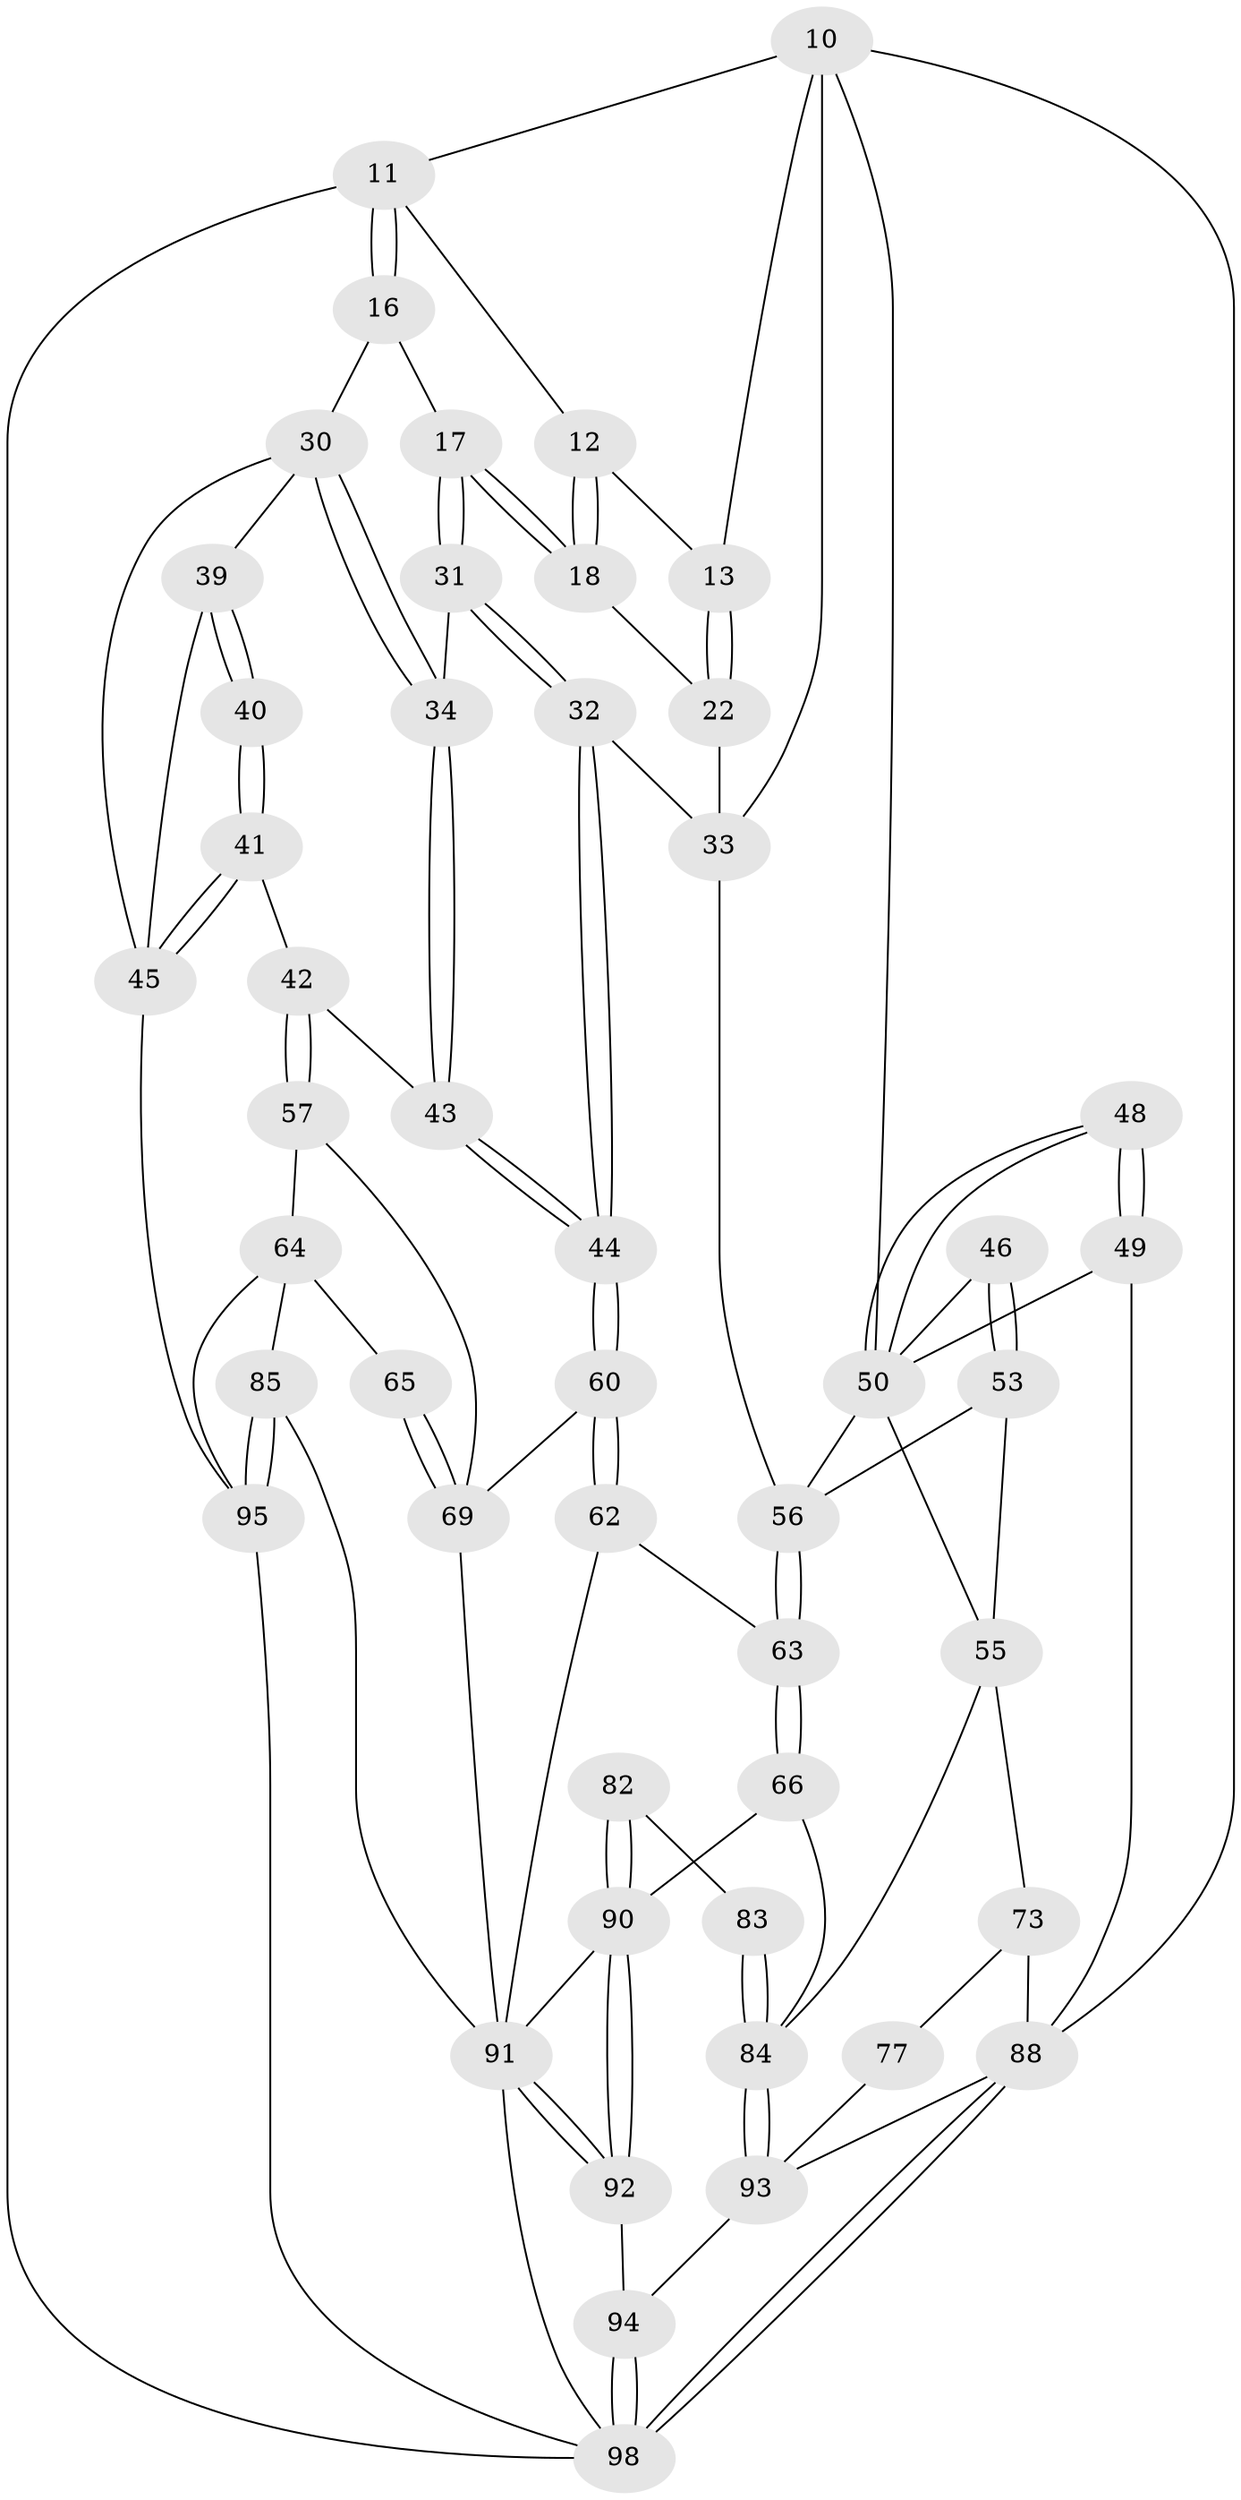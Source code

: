 // original degree distribution, {3: 0.02040816326530612, 4: 0.24489795918367346, 6: 0.22448979591836735, 5: 0.5102040816326531}
// Generated by graph-tools (version 1.1) at 2025/01/03/09/25 05:01:28]
// undirected, 49 vertices, 112 edges
graph export_dot {
graph [start="1"]
  node [color=gray90,style=filled];
  10 [pos="+0.17581730101582502+0.04846112355728295",super="+6+9+8+1"];
  11 [pos="+0.5437412241922216+0.09047822732130198",super="+3"];
  12 [pos="+0.46898098086304757+0.09773695279811401"];
  13 [pos="+0.43413851639576967+0.0911304444338042"];
  16 [pos="+0.5983016926520002+0.1473081739102288",super="+15"];
  17 [pos="+0.538320396850638+0.2199675017226537"];
  18 [pos="+0.5262270320777689+0.21490858544461558"];
  22 [pos="+0.4645548351167118+0.2176559519124603"];
  30 [pos="+0.7255319080894704+0.23257834225096596",super="+29"];
  31 [pos="+0.5512487764741455+0.265936329634046"];
  32 [pos="+0.5133777159331546+0.37777689635566986"];
  33 [pos="+0.4473489237686196+0.37327157040622727",super="+23"];
  34 [pos="+0.7210631053238064+0.24140945067685138"];
  39 [pos="+0.8161160133570404+0.2533391224146058",super="+38"];
  40 [pos="+0.8713112008920897+0.3652935260840229"];
  41 [pos="+0.8614512017323838+0.4032880095922005"];
  42 [pos="+0.7621003617868327+0.40953909842184166"];
  43 [pos="+0.703123451931201+0.3528154225051016"];
  44 [pos="+0.5638647496175964+0.41286965101248174"];
  45 [pos="+0.9282886943468007+0.4710988119426507",super="+37+20"];
  46 [pos="+0.23089874343193673+0.4134296000793666"];
  48 [pos="+0+0.41815591472456265"];
  49 [pos="+0+0.41939615405455893",super="+28"];
  50 [pos="+0.0558125948672077+0.49246179721094846",super="+47+36"];
  53 [pos="+0.2565952917463607+0.5013785814255516"];
  55 [pos="+0.084399796253169+0.51060160137168",super="+54"];
  56 [pos="+0.35122155624671636+0.49371700694063797",super="+35"];
  57 [pos="+0.7457525828837774+0.49709643160993977"];
  60 [pos="+0.576155673119557+0.4815600891487188"];
  62 [pos="+0.4277267188324359+0.5737943851360037"];
  63 [pos="+0.37887054884984583+0.5373434186808411"];
  64 [pos="+0.762051874505919+0.6405564462803813",super="+61"];
  65 [pos="+0.7396413333810824+0.6363037436621324"];
  66 [pos="+0.3174651721536039+0.6530606368771383"];
  69 [pos="+0.586578456245508+0.6574070136672509",super="+59+58"];
  73 [pos="+0.002643444589510168+0.6561459601217297",super="+72"];
  77 [pos="+0.1040834216814941+0.680723733706153"];
  82 [pos="+0.308824011552449+0.7971100044950873"];
  83 [pos="+0.2928698380135706+0.79615040322139"];
  84 [pos="+0.2366702467731382+0.8049078966569816",super="+75+68+67"];
  85 [pos="+0.6947385661526946+0.7995620815847455",super="+81"];
  88 [pos="+0+1",super="+5+87"];
  90 [pos="+0.39759533437181044+0.8407095499626268",super="+78+79"];
  91 [pos="+0.5670145705042587+1",super="+86+71"];
  92 [pos="+0.40530872621058894+0.8546793122443037"];
  93 [pos="+0.2066165156033459+0.8740839729697739",super="+89+76"];
  94 [pos="+0.21742336231070505+0.956254080182604"];
  95 [pos="+1+0.8637905221467181",super="+80+21"];
  98 [pos="+0.16860384737025652+1",super="+97+96"];
  10 -- 88;
  10 -- 13;
  10 -- 33;
  10 -- 50;
  10 -- 11;
  11 -- 12;
  11 -- 16 [weight=2];
  11 -- 16;
  11 -- 98;
  12 -- 13;
  12 -- 18;
  12 -- 18;
  13 -- 22;
  13 -- 22;
  16 -- 17;
  16 -- 30 [weight=2];
  17 -- 18;
  17 -- 18;
  17 -- 31;
  17 -- 31;
  18 -- 22;
  22 -- 33;
  30 -- 34;
  30 -- 34;
  30 -- 45;
  30 -- 39;
  31 -- 32;
  31 -- 32;
  31 -- 34;
  32 -- 33;
  32 -- 44;
  32 -- 44;
  33 -- 56;
  34 -- 43;
  34 -- 43;
  39 -- 40 [weight=2];
  39 -- 40;
  39 -- 45;
  40 -- 41;
  40 -- 41;
  41 -- 42;
  41 -- 45;
  41 -- 45;
  42 -- 43;
  42 -- 57;
  42 -- 57;
  43 -- 44;
  43 -- 44;
  44 -- 60;
  44 -- 60;
  45 -- 95 [weight=2];
  46 -- 53;
  46 -- 53;
  46 -- 50 [weight=2];
  48 -- 49 [weight=2];
  48 -- 49;
  48 -- 50;
  48 -- 50;
  49 -- 88 [weight=2];
  49 -- 50;
  50 -- 55;
  50 -- 56;
  53 -- 56;
  53 -- 55;
  55 -- 73;
  55 -- 84;
  56 -- 63;
  56 -- 63;
  57 -- 69;
  57 -- 64;
  60 -- 62;
  60 -- 62;
  60 -- 69;
  62 -- 63;
  62 -- 91;
  63 -- 66;
  63 -- 66;
  64 -- 65;
  64 -- 85;
  64 -- 95;
  65 -- 69 [weight=2];
  65 -- 69;
  66 -- 90;
  66 -- 84;
  69 -- 91;
  73 -- 77 [weight=2];
  73 -- 88;
  77 -- 93;
  82 -- 83;
  82 -- 90 [weight=2];
  82 -- 90;
  83 -- 84 [weight=2];
  83 -- 84;
  84 -- 93 [weight=2];
  84 -- 93;
  85 -- 95 [weight=2];
  85 -- 95;
  85 -- 91;
  88 -- 98 [weight=3];
  88 -- 98;
  88 -- 93;
  90 -- 92;
  90 -- 92;
  90 -- 91;
  91 -- 92;
  91 -- 92;
  91 -- 98;
  92 -- 94;
  93 -- 94;
  94 -- 98;
  94 -- 98;
  95 -- 98 [weight=2];
}
